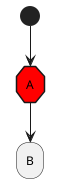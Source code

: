 {
  "sha1": "b3jczwsxcgwpty6zgq25dpsqehxvxwv",
  "insertion": {
    "when": "2024-05-30T20:48:22.002Z",
    "user": "plantuml@gmail.com"
  }
}
@startuml
 skinparam activityShape<< stereo >>  octagon
 skinparam activityShape roundBox
 skinparam activityBackgroundColor<< stereo >> Red
 (*)-->A<< stereo >>
 A-->B
@enduml
